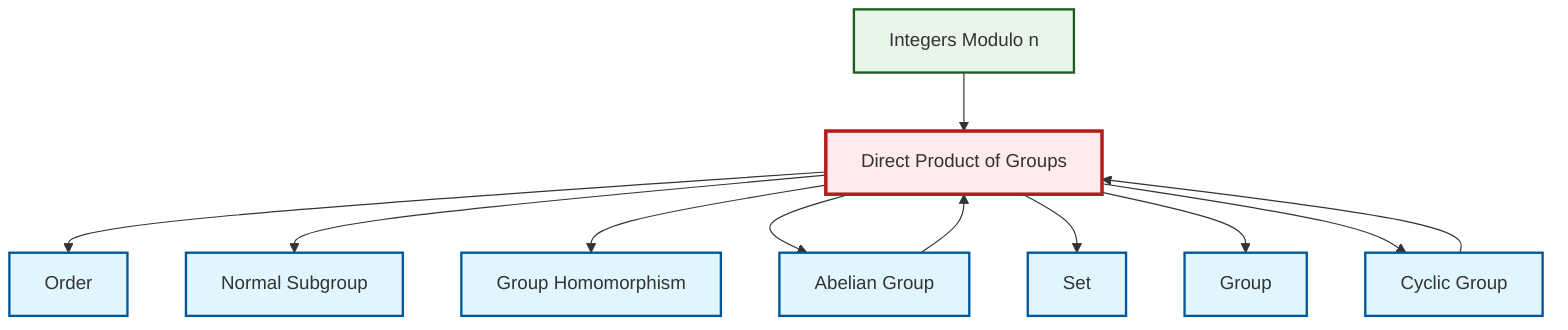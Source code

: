 graph TD
    classDef definition fill:#e1f5fe,stroke:#01579b,stroke-width:2px
    classDef theorem fill:#f3e5f5,stroke:#4a148c,stroke-width:2px
    classDef axiom fill:#fff3e0,stroke:#e65100,stroke-width:2px
    classDef example fill:#e8f5e9,stroke:#1b5e20,stroke-width:2px
    classDef current fill:#ffebee,stroke:#b71c1c,stroke-width:3px
    def-order["Order"]:::definition
    def-homomorphism["Group Homomorphism"]:::definition
    def-direct-product["Direct Product of Groups"]:::definition
    def-cyclic-group["Cyclic Group"]:::definition
    def-abelian-group["Abelian Group"]:::definition
    def-normal-subgroup["Normal Subgroup"]:::definition
    def-set["Set"]:::definition
    def-group["Group"]:::definition
    ex-quotient-integers-mod-n["Integers Modulo n"]:::example
    def-direct-product --> def-order
    def-direct-product --> def-normal-subgroup
    def-direct-product --> def-homomorphism
    def-direct-product --> def-abelian-group
    def-cyclic-group --> def-direct-product
    ex-quotient-integers-mod-n --> def-direct-product
    def-direct-product --> def-set
    def-abelian-group --> def-direct-product
    def-direct-product --> def-group
    def-direct-product --> def-cyclic-group
    class def-direct-product current